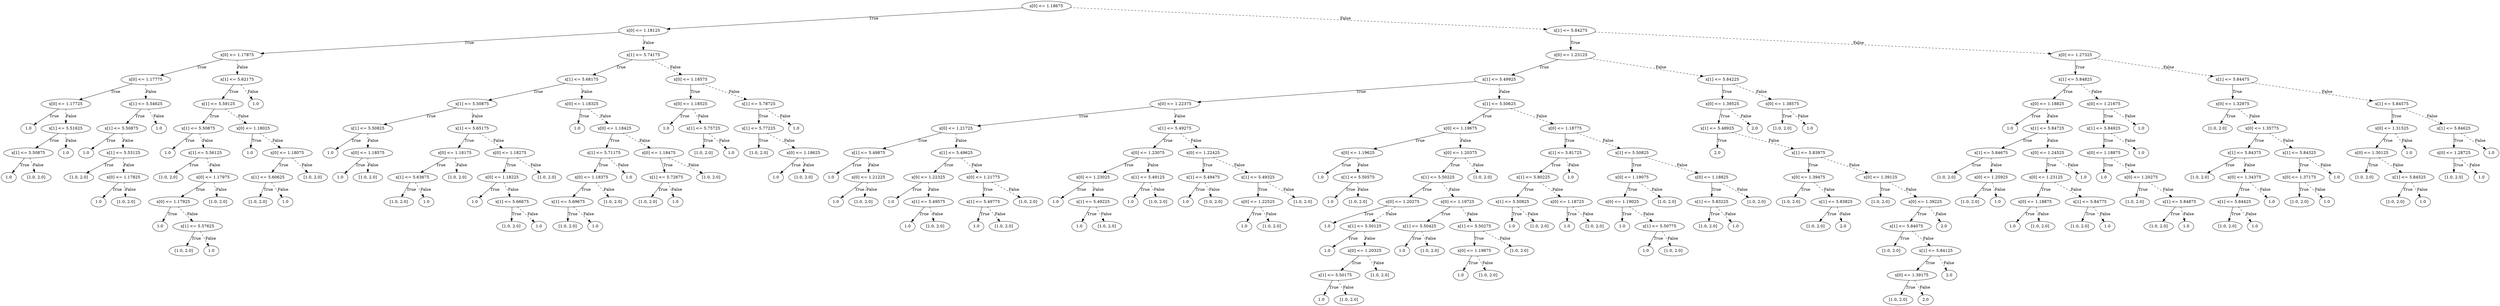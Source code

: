 digraph {
0 [label="x[0] <= 1.18675"];
1 [label="x[0] <= 1.18125"];
2 [label="x[0] <= 1.17875"];
3 [label="x[0] <= 1.17775"];
4 [label="x[0] <= 1.17725"];
5 [label="1.0"];
4 -> 5 [label="True"];
6 [label="x[1] <= 5.51625"];
7 [label="x[1] <= 5.50875"];
8 [label="1.0"];
7 -> 8 [label="True"];
9 [label="[1.0, 2.0]"];
7 -> 9 [style="dashed", label="False"];
6 -> 7 [label="True"];
10 [label="1.0"];
6 -> 10 [style="dashed", label="False"];
4 -> 6 [style="dashed", label="False"];
3 -> 4 [label="True"];
11 [label="x[1] <= 5.54625"];
12 [label="x[1] <= 5.50875"];
13 [label="1.0"];
12 -> 13 [label="True"];
14 [label="x[1] <= 5.53125"];
15 [label="[1.0, 2.0]"];
14 -> 15 [label="True"];
16 [label="x[0] <= 1.17825"];
17 [label="1.0"];
16 -> 17 [label="True"];
18 [label="[1.0, 2.0]"];
16 -> 18 [style="dashed", label="False"];
14 -> 16 [style="dashed", label="False"];
12 -> 14 [style="dashed", label="False"];
11 -> 12 [label="True"];
19 [label="1.0"];
11 -> 19 [style="dashed", label="False"];
3 -> 11 [style="dashed", label="False"];
2 -> 3 [label="True"];
20 [label="x[1] <= 5.62175"];
21 [label="x[1] <= 5.59125"];
22 [label="x[1] <= 5.50875"];
23 [label="1.0"];
22 -> 23 [label="True"];
24 [label="x[1] <= 5.56125"];
25 [label="[1.0, 2.0]"];
24 -> 25 [label="True"];
26 [label="x[0] <= 1.17975"];
27 [label="x[0] <= 1.17925"];
28 [label="1.0"];
27 -> 28 [label="True"];
29 [label="x[1] <= 5.57625"];
30 [label="[1.0, 2.0]"];
29 -> 30 [label="True"];
31 [label="1.0"];
29 -> 31 [style="dashed", label="False"];
27 -> 29 [style="dashed", label="False"];
26 -> 27 [label="True"];
32 [label="[1.0, 2.0]"];
26 -> 32 [style="dashed", label="False"];
24 -> 26 [style="dashed", label="False"];
22 -> 24 [style="dashed", label="False"];
21 -> 22 [label="True"];
33 [label="x[0] <= 1.18025"];
34 [label="1.0"];
33 -> 34 [label="True"];
35 [label="x[0] <= 1.18075"];
36 [label="x[1] <= 5.60625"];
37 [label="[1.0, 2.0]"];
36 -> 37 [label="True"];
38 [label="1.0"];
36 -> 38 [style="dashed", label="False"];
35 -> 36 [label="True"];
39 [label="[1.0, 2.0]"];
35 -> 39 [style="dashed", label="False"];
33 -> 35 [style="dashed", label="False"];
21 -> 33 [style="dashed", label="False"];
20 -> 21 [label="True"];
40 [label="1.0"];
20 -> 40 [style="dashed", label="False"];
2 -> 20 [style="dashed", label="False"];
1 -> 2 [label="True"];
41 [label="x[1] <= 5.74175"];
42 [label="x[1] <= 5.68175"];
43 [label="x[1] <= 5.50875"];
44 [label="x[1] <= 5.50825"];
45 [label="1.0"];
44 -> 45 [label="True"];
46 [label="x[0] <= 1.18575"];
47 [label="1.0"];
46 -> 47 [label="True"];
48 [label="[1.0, 2.0]"];
46 -> 48 [style="dashed", label="False"];
44 -> 46 [style="dashed", label="False"];
43 -> 44 [label="True"];
49 [label="x[1] <= 5.65175"];
50 [label="x[0] <= 1.18175"];
51 [label="x[1] <= 5.63675"];
52 [label="[1.0, 2.0]"];
51 -> 52 [label="True"];
53 [label="1.0"];
51 -> 53 [style="dashed", label="False"];
50 -> 51 [label="True"];
54 [label="[1.0, 2.0]"];
50 -> 54 [style="dashed", label="False"];
49 -> 50 [label="True"];
55 [label="x[0] <= 1.18275"];
56 [label="x[0] <= 1.18225"];
57 [label="1.0"];
56 -> 57 [label="True"];
58 [label="x[1] <= 5.66675"];
59 [label="[1.0, 2.0]"];
58 -> 59 [label="True"];
60 [label="1.0"];
58 -> 60 [style="dashed", label="False"];
56 -> 58 [style="dashed", label="False"];
55 -> 56 [label="True"];
61 [label="[1.0, 2.0]"];
55 -> 61 [style="dashed", label="False"];
49 -> 55 [style="dashed", label="False"];
43 -> 49 [style="dashed", label="False"];
42 -> 43 [label="True"];
62 [label="x[0] <= 1.18325"];
63 [label="1.0"];
62 -> 63 [label="True"];
64 [label="x[0] <= 1.18425"];
65 [label="x[1] <= 5.71175"];
66 [label="x[0] <= 1.18375"];
67 [label="x[1] <= 5.69675"];
68 [label="[1.0, 2.0]"];
67 -> 68 [label="True"];
69 [label="1.0"];
67 -> 69 [style="dashed", label="False"];
66 -> 67 [label="True"];
70 [label="[1.0, 2.0]"];
66 -> 70 [style="dashed", label="False"];
65 -> 66 [label="True"];
71 [label="1.0"];
65 -> 71 [style="dashed", label="False"];
64 -> 65 [label="True"];
72 [label="x[0] <= 1.18475"];
73 [label="x[1] <= 5.72675"];
74 [label="[1.0, 2.0]"];
73 -> 74 [label="True"];
75 [label="1.0"];
73 -> 75 [style="dashed", label="False"];
72 -> 73 [label="True"];
76 [label="[1.0, 2.0]"];
72 -> 76 [style="dashed", label="False"];
64 -> 72 [style="dashed", label="False"];
62 -> 64 [style="dashed", label="False"];
42 -> 62 [style="dashed", label="False"];
41 -> 42 [label="True"];
77 [label="x[0] <= 1.18575"];
78 [label="x[0] <= 1.18525"];
79 [label="1.0"];
78 -> 79 [label="True"];
80 [label="x[1] <= 5.75725"];
81 [label="[1.0, 2.0]"];
80 -> 81 [label="True"];
82 [label="1.0"];
80 -> 82 [style="dashed", label="False"];
78 -> 80 [style="dashed", label="False"];
77 -> 78 [label="True"];
83 [label="x[1] <= 5.78725"];
84 [label="x[1] <= 5.77225"];
85 [label="[1.0, 2.0]"];
84 -> 85 [label="True"];
86 [label="x[0] <= 1.18625"];
87 [label="1.0"];
86 -> 87 [label="True"];
88 [label="[1.0, 2.0]"];
86 -> 88 [style="dashed", label="False"];
84 -> 86 [style="dashed", label="False"];
83 -> 84 [label="True"];
89 [label="1.0"];
83 -> 89 [style="dashed", label="False"];
77 -> 83 [style="dashed", label="False"];
41 -> 77 [style="dashed", label="False"];
1 -> 41 [style="dashed", label="False"];
0 -> 1 [label="True"];
90 [label="x[1] <= 5.84275"];
91 [label="x[0] <= 1.23125"];
92 [label="x[1] <= 5.49925"];
93 [label="x[0] <= 1.22375"];
94 [label="x[0] <= 1.21725"];
95 [label="x[1] <= 5.49875"];
96 [label="1.0"];
95 -> 96 [label="True"];
97 [label="x[0] <= 1.21225"];
98 [label="1.0"];
97 -> 98 [label="True"];
99 [label="[1.0, 2.0]"];
97 -> 99 [style="dashed", label="False"];
95 -> 97 [style="dashed", label="False"];
94 -> 95 [label="True"];
100 [label="x[1] <= 5.49625"];
101 [label="x[0] <= 1.22325"];
102 [label="1.0"];
101 -> 102 [label="True"];
103 [label="x[1] <= 5.49575"];
104 [label="1.0"];
103 -> 104 [label="True"];
105 [label="[1.0, 2.0]"];
103 -> 105 [style="dashed", label="False"];
101 -> 103 [style="dashed", label="False"];
100 -> 101 [label="True"];
106 [label="x[0] <= 1.21775"];
107 [label="x[1] <= 5.49775"];
108 [label="1.0"];
107 -> 108 [label="True"];
109 [label="[1.0, 2.0]"];
107 -> 109 [style="dashed", label="False"];
106 -> 107 [label="True"];
110 [label="[1.0, 2.0]"];
106 -> 110 [style="dashed", label="False"];
100 -> 106 [style="dashed", label="False"];
94 -> 100 [style="dashed", label="False"];
93 -> 94 [label="True"];
111 [label="x[1] <= 5.49275"];
112 [label="x[0] <= 1.23075"];
113 [label="x[0] <= 1.23025"];
114 [label="1.0"];
113 -> 114 [label="True"];
115 [label="x[1] <= 5.49225"];
116 [label="1.0"];
115 -> 116 [label="True"];
117 [label="[1.0, 2.0]"];
115 -> 117 [style="dashed", label="False"];
113 -> 115 [style="dashed", label="False"];
112 -> 113 [label="True"];
118 [label="x[1] <= 5.49125"];
119 [label="1.0"];
118 -> 119 [label="True"];
120 [label="[1.0, 2.0]"];
118 -> 120 [style="dashed", label="False"];
112 -> 118 [style="dashed", label="False"];
111 -> 112 [label="True"];
121 [label="x[0] <= 1.22425"];
122 [label="x[1] <= 5.49475"];
123 [label="1.0"];
122 -> 123 [label="True"];
124 [label="[1.0, 2.0]"];
122 -> 124 [style="dashed", label="False"];
121 -> 122 [label="True"];
125 [label="x[1] <= 5.49325"];
126 [label="x[0] <= 1.22525"];
127 [label="1.0"];
126 -> 127 [label="True"];
128 [label="[1.0, 2.0]"];
126 -> 128 [style="dashed", label="False"];
125 -> 126 [label="True"];
129 [label="[1.0, 2.0]"];
125 -> 129 [style="dashed", label="False"];
121 -> 125 [style="dashed", label="False"];
111 -> 121 [style="dashed", label="False"];
93 -> 111 [style="dashed", label="False"];
92 -> 93 [label="True"];
130 [label="x[1] <= 5.50625"];
131 [label="x[0] <= 1.19675"];
132 [label="x[0] <= 1.19625"];
133 [label="1.0"];
132 -> 133 [label="True"];
134 [label="x[1] <= 5.50575"];
135 [label="1.0"];
134 -> 135 [label="True"];
136 [label="[1.0, 2.0]"];
134 -> 136 [style="dashed", label="False"];
132 -> 134 [style="dashed", label="False"];
131 -> 132 [label="True"];
137 [label="x[0] <= 1.20375"];
138 [label="x[1] <= 5.50225"];
139 [label="x[0] <= 1.20275"];
140 [label="1.0"];
139 -> 140 [label="True"];
141 [label="x[1] <= 5.50125"];
142 [label="1.0"];
141 -> 142 [label="True"];
143 [label="x[0] <= 1.20325"];
144 [label="x[1] <= 5.50175"];
145 [label="1.0"];
144 -> 145 [label="True"];
146 [label="[1.0, 2.0]"];
144 -> 146 [style="dashed", label="False"];
143 -> 144 [label="True"];
147 [label="[1.0, 2.0]"];
143 -> 147 [style="dashed", label="False"];
141 -> 143 [style="dashed", label="False"];
139 -> 141 [style="dashed", label="False"];
138 -> 139 [label="True"];
148 [label="x[0] <= 1.19725"];
149 [label="x[1] <= 5.50425"];
150 [label="1.0"];
149 -> 150 [label="True"];
151 [label="[1.0, 2.0]"];
149 -> 151 [style="dashed", label="False"];
148 -> 149 [label="True"];
152 [label="x[1] <= 5.50275"];
153 [label="x[0] <= 1.19875"];
154 [label="1.0"];
153 -> 154 [label="True"];
155 [label="[1.0, 2.0]"];
153 -> 155 [style="dashed", label="False"];
152 -> 153 [label="True"];
156 [label="[1.0, 2.0]"];
152 -> 156 [style="dashed", label="False"];
148 -> 152 [style="dashed", label="False"];
138 -> 148 [style="dashed", label="False"];
137 -> 138 [label="True"];
157 [label="[1.0, 2.0]"];
137 -> 157 [style="dashed", label="False"];
131 -> 137 [style="dashed", label="False"];
130 -> 131 [label="True"];
158 [label="x[0] <= 1.18775"];
159 [label="x[1] <= 5.81725"];
160 [label="x[1] <= 5.80225"];
161 [label="x[1] <= 5.50825"];
162 [label="1.0"];
161 -> 162 [label="True"];
163 [label="[1.0, 2.0]"];
161 -> 163 [style="dashed", label="False"];
160 -> 161 [label="True"];
164 [label="x[0] <= 1.18725"];
165 [label="1.0"];
164 -> 165 [label="True"];
166 [label="[1.0, 2.0]"];
164 -> 166 [style="dashed", label="False"];
160 -> 164 [style="dashed", label="False"];
159 -> 160 [label="True"];
167 [label="1.0"];
159 -> 167 [style="dashed", label="False"];
158 -> 159 [label="True"];
168 [label="x[1] <= 5.50825"];
169 [label="x[0] <= 1.19075"];
170 [label="x[0] <= 1.19025"];
171 [label="1.0"];
170 -> 171 [label="True"];
172 [label="x[1] <= 5.50775"];
173 [label="1.0"];
172 -> 173 [label="True"];
174 [label="[1.0, 2.0]"];
172 -> 174 [style="dashed", label="False"];
170 -> 172 [style="dashed", label="False"];
169 -> 170 [label="True"];
175 [label="[1.0, 2.0]"];
169 -> 175 [style="dashed", label="False"];
168 -> 169 [label="True"];
176 [label="x[0] <= 1.18825"];
177 [label="x[1] <= 5.83225"];
178 [label="[1.0, 2.0]"];
177 -> 178 [label="True"];
179 [label="1.0"];
177 -> 179 [style="dashed", label="False"];
176 -> 177 [label="True"];
180 [label="[1.0, 2.0]"];
176 -> 180 [style="dashed", label="False"];
168 -> 176 [style="dashed", label="False"];
158 -> 168 [style="dashed", label="False"];
130 -> 158 [style="dashed", label="False"];
92 -> 130 [style="dashed", label="False"];
91 -> 92 [label="True"];
181 [label="x[1] <= 5.84225"];
182 [label="x[0] <= 1.39525"];
183 [label="x[1] <= 5.48925"];
184 [label="2.0"];
183 -> 184 [label="True"];
185 [label="x[1] <= 5.83975"];
186 [label="x[0] <= 1.39475"];
187 [label="[1.0, 2.0]"];
186 -> 187 [label="True"];
188 [label="x[1] <= 5.83825"];
189 [label="[1.0, 2.0]"];
188 -> 189 [label="True"];
190 [label="2.0"];
188 -> 190 [style="dashed", label="False"];
186 -> 188 [style="dashed", label="False"];
185 -> 186 [label="True"];
191 [label="x[0] <= 1.39125"];
192 [label="[1.0, 2.0]"];
191 -> 192 [label="True"];
193 [label="x[0] <= 1.39225"];
194 [label="x[1] <= 5.84075"];
195 [label="[1.0, 2.0]"];
194 -> 195 [label="True"];
196 [label="x[1] <= 5.84125"];
197 [label="x[0] <= 1.39175"];
198 [label="[1.0, 2.0]"];
197 -> 198 [label="True"];
199 [label="2.0"];
197 -> 199 [style="dashed", label="False"];
196 -> 197 [label="True"];
200 [label="2.0"];
196 -> 200 [style="dashed", label="False"];
194 -> 196 [style="dashed", label="False"];
193 -> 194 [label="True"];
201 [label="2.0"];
193 -> 201 [style="dashed", label="False"];
191 -> 193 [style="dashed", label="False"];
185 -> 191 [style="dashed", label="False"];
183 -> 185 [style="dashed", label="False"];
182 -> 183 [label="True"];
202 [label="2.0"];
182 -> 202 [style="dashed", label="False"];
181 -> 182 [label="True"];
203 [label="x[0] <= 1.38575"];
204 [label="[1.0, 2.0]"];
203 -> 204 [label="True"];
205 [label="1.0"];
203 -> 205 [style="dashed", label="False"];
181 -> 203 [style="dashed", label="False"];
91 -> 181 [style="dashed", label="False"];
90 -> 91 [label="True"];
206 [label="x[0] <= 1.27325"];
207 [label="x[1] <= 5.84825"];
208 [label="x[0] <= 1.18825"];
209 [label="1.0"];
208 -> 209 [label="True"];
210 [label="x[1] <= 5.84725"];
211 [label="x[1] <= 5.84675"];
212 [label="[1.0, 2.0]"];
211 -> 212 [label="True"];
213 [label="x[0] <= 1.25925"];
214 [label="[1.0, 2.0]"];
213 -> 214 [label="True"];
215 [label="1.0"];
213 -> 215 [style="dashed", label="False"];
211 -> 213 [style="dashed", label="False"];
210 -> 211 [label="True"];
216 [label="x[0] <= 1.24525"];
217 [label="x[0] <= 1.23125"];
218 [label="x[0] <= 1.18875"];
219 [label="1.0"];
218 -> 219 [label="True"];
220 [label="[1.0, 2.0]"];
218 -> 220 [style="dashed", label="False"];
217 -> 218 [label="True"];
221 [label="x[1] <= 5.84775"];
222 [label="[1.0, 2.0]"];
221 -> 222 [label="True"];
223 [label="1.0"];
221 -> 223 [style="dashed", label="False"];
217 -> 221 [style="dashed", label="False"];
216 -> 217 [label="True"];
224 [label="1.0"];
216 -> 224 [style="dashed", label="False"];
210 -> 216 [style="dashed", label="False"];
208 -> 210 [style="dashed", label="False"];
207 -> 208 [label="True"];
225 [label="x[0] <= 1.21675"];
226 [label="x[1] <= 5.84925"];
227 [label="x[0] <= 1.18875"];
228 [label="1.0"];
227 -> 228 [label="True"];
229 [label="x[0] <= 1.20275"];
230 [label="[1.0, 2.0]"];
229 -> 230 [label="True"];
231 [label="x[1] <= 5.84875"];
232 [label="[1.0, 2.0]"];
231 -> 232 [label="True"];
233 [label="1.0"];
231 -> 233 [style="dashed", label="False"];
229 -> 231 [style="dashed", label="False"];
227 -> 229 [style="dashed", label="False"];
226 -> 227 [label="True"];
234 [label="1.0"];
226 -> 234 [style="dashed", label="False"];
225 -> 226 [label="True"];
235 [label="1.0"];
225 -> 235 [style="dashed", label="False"];
207 -> 225 [style="dashed", label="False"];
206 -> 207 [label="True"];
236 [label="x[1] <= 5.84475"];
237 [label="x[0] <= 1.32975"];
238 [label="[1.0, 2.0]"];
237 -> 238 [label="True"];
239 [label="x[0] <= 1.35775"];
240 [label="x[1] <= 5.84375"];
241 [label="[1.0, 2.0]"];
240 -> 241 [label="True"];
242 [label="x[0] <= 1.34375"];
243 [label="x[1] <= 5.84425"];
244 [label="[1.0, 2.0]"];
243 -> 244 [label="True"];
245 [label="1.0"];
243 -> 245 [style="dashed", label="False"];
242 -> 243 [label="True"];
246 [label="1.0"];
242 -> 246 [style="dashed", label="False"];
240 -> 242 [style="dashed", label="False"];
239 -> 240 [label="True"];
247 [label="x[1] <= 5.84325"];
248 [label="x[0] <= 1.37175"];
249 [label="[1.0, 2.0]"];
248 -> 249 [label="True"];
250 [label="1.0"];
248 -> 250 [style="dashed", label="False"];
247 -> 248 [label="True"];
251 [label="1.0"];
247 -> 251 [style="dashed", label="False"];
239 -> 247 [style="dashed", label="False"];
237 -> 239 [style="dashed", label="False"];
236 -> 237 [label="True"];
252 [label="x[1] <= 5.84575"];
253 [label="x[0] <= 1.31525"];
254 [label="x[0] <= 1.30125"];
255 [label="[1.0, 2.0]"];
254 -> 255 [label="True"];
256 [label="x[1] <= 5.84525"];
257 [label="[1.0, 2.0]"];
256 -> 257 [label="True"];
258 [label="1.0"];
256 -> 258 [style="dashed", label="False"];
254 -> 256 [style="dashed", label="False"];
253 -> 254 [label="True"];
259 [label="1.0"];
253 -> 259 [style="dashed", label="False"];
252 -> 253 [label="True"];
260 [label="x[1] <= 5.84625"];
261 [label="x[0] <= 1.28725"];
262 [label="[1.0, 2.0]"];
261 -> 262 [label="True"];
263 [label="1.0"];
261 -> 263 [style="dashed", label="False"];
260 -> 261 [label="True"];
264 [label="1.0"];
260 -> 264 [style="dashed", label="False"];
252 -> 260 [style="dashed", label="False"];
236 -> 252 [style="dashed", label="False"];
206 -> 236 [style="dashed", label="False"];
90 -> 206 [style="dashed", label="False"];
0 -> 90 [style="dashed", label="False"];

}